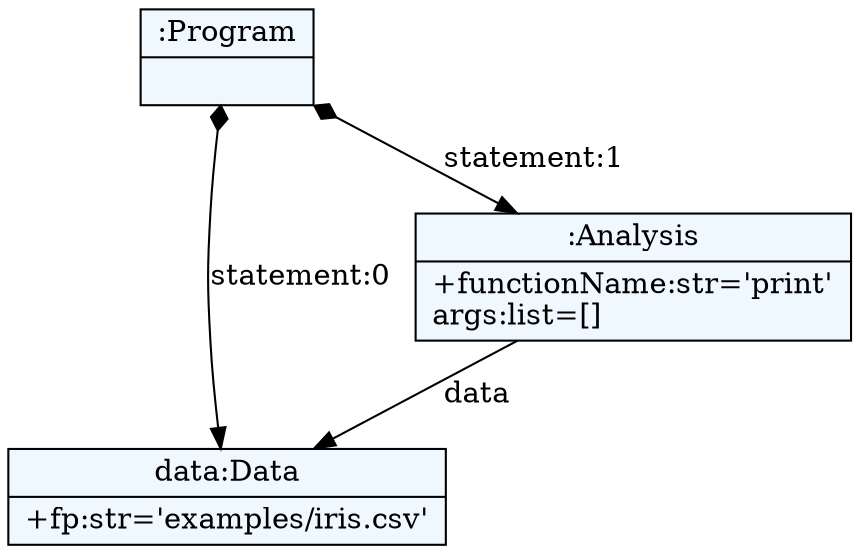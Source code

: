 
    digraph textX {
    fontname = "Bitstream Vera Sans"
    fontsize = 8
    node[
        shape=record,
        style=filled,
        fillcolor=aliceblue
    ]
    nodesep = 0.3
    edge[dir=black,arrowtail=empty]


4404612304 -> 4404632272 [label="statement:0" arrowtail=diamond dir=both]
4404632272[label="{data:Data|+fp:str='examples/iris.csv'\l}"]
4404612304 -> 4404631440 [label="statement:1" arrowtail=diamond dir=both]
4404631440 -> 4404632272 [label="data" ]
4404631440[label="{:Analysis|+functionName:str='print'\largs:list=[]\l}"]
4404612304[label="{:Program|}"]

}

